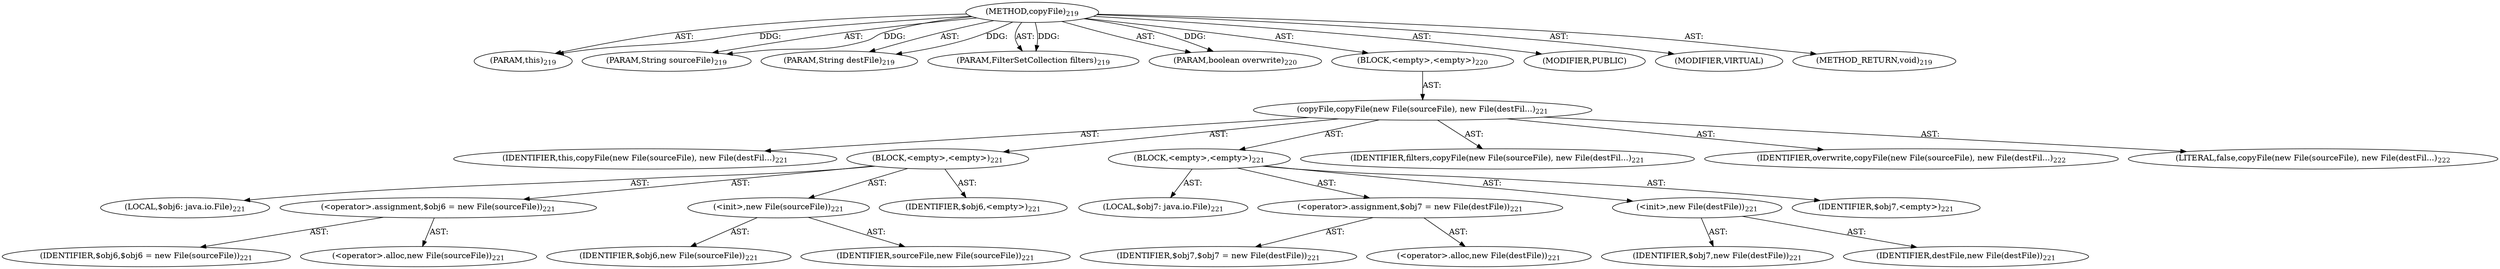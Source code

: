 digraph "copyFile" {  
"111669149701" [label = <(METHOD,copyFile)<SUB>219</SUB>> ]
"115964116995" [label = <(PARAM,this)<SUB>219</SUB>> ]
"115964117023" [label = <(PARAM,String sourceFile)<SUB>219</SUB>> ]
"115964117024" [label = <(PARAM,String destFile)<SUB>219</SUB>> ]
"115964117025" [label = <(PARAM,FilterSetCollection filters)<SUB>219</SUB>> ]
"115964117026" [label = <(PARAM,boolean overwrite)<SUB>220</SUB>> ]
"25769803787" [label = <(BLOCK,&lt;empty&gt;,&lt;empty&gt;)<SUB>220</SUB>> ]
"30064771097" [label = <(copyFile,copyFile(new File(sourceFile), new File(destFil...)<SUB>221</SUB>> ]
"68719476739" [label = <(IDENTIFIER,this,copyFile(new File(sourceFile), new File(destFil...)<SUB>221</SUB>> ]
"25769803788" [label = <(BLOCK,&lt;empty&gt;,&lt;empty&gt;)<SUB>221</SUB>> ]
"94489280518" [label = <(LOCAL,$obj6: java.io.File)<SUB>221</SUB>> ]
"30064771098" [label = <(&lt;operator&gt;.assignment,$obj6 = new File(sourceFile))<SUB>221</SUB>> ]
"68719476792" [label = <(IDENTIFIER,$obj6,$obj6 = new File(sourceFile))<SUB>221</SUB>> ]
"30064771099" [label = <(&lt;operator&gt;.alloc,new File(sourceFile))<SUB>221</SUB>> ]
"30064771100" [label = <(&lt;init&gt;,new File(sourceFile))<SUB>221</SUB>> ]
"68719476793" [label = <(IDENTIFIER,$obj6,new File(sourceFile))<SUB>221</SUB>> ]
"68719476794" [label = <(IDENTIFIER,sourceFile,new File(sourceFile))<SUB>221</SUB>> ]
"68719476795" [label = <(IDENTIFIER,$obj6,&lt;empty&gt;)<SUB>221</SUB>> ]
"25769803789" [label = <(BLOCK,&lt;empty&gt;,&lt;empty&gt;)<SUB>221</SUB>> ]
"94489280519" [label = <(LOCAL,$obj7: java.io.File)<SUB>221</SUB>> ]
"30064771101" [label = <(&lt;operator&gt;.assignment,$obj7 = new File(destFile))<SUB>221</SUB>> ]
"68719476796" [label = <(IDENTIFIER,$obj7,$obj7 = new File(destFile))<SUB>221</SUB>> ]
"30064771102" [label = <(&lt;operator&gt;.alloc,new File(destFile))<SUB>221</SUB>> ]
"30064771103" [label = <(&lt;init&gt;,new File(destFile))<SUB>221</SUB>> ]
"68719476797" [label = <(IDENTIFIER,$obj7,new File(destFile))<SUB>221</SUB>> ]
"68719476798" [label = <(IDENTIFIER,destFile,new File(destFile))<SUB>221</SUB>> ]
"68719476799" [label = <(IDENTIFIER,$obj7,&lt;empty&gt;)<SUB>221</SUB>> ]
"68719476800" [label = <(IDENTIFIER,filters,copyFile(new File(sourceFile), new File(destFil...)<SUB>221</SUB>> ]
"68719476801" [label = <(IDENTIFIER,overwrite,copyFile(new File(sourceFile), new File(destFil...)<SUB>222</SUB>> ]
"90194313222" [label = <(LITERAL,false,copyFile(new File(sourceFile), new File(destFil...)<SUB>222</SUB>> ]
"133143986201" [label = <(MODIFIER,PUBLIC)> ]
"133143986202" [label = <(MODIFIER,VIRTUAL)> ]
"128849018885" [label = <(METHOD_RETURN,void)<SUB>219</SUB>> ]
  "111669149701" -> "115964116995"  [ label = "AST: "] 
  "111669149701" -> "115964117023"  [ label = "AST: "] 
  "111669149701" -> "115964117024"  [ label = "AST: "] 
  "111669149701" -> "115964117025"  [ label = "AST: "] 
  "111669149701" -> "115964117026"  [ label = "AST: "] 
  "111669149701" -> "25769803787"  [ label = "AST: "] 
  "111669149701" -> "133143986201"  [ label = "AST: "] 
  "111669149701" -> "133143986202"  [ label = "AST: "] 
  "111669149701" -> "128849018885"  [ label = "AST: "] 
  "25769803787" -> "30064771097"  [ label = "AST: "] 
  "30064771097" -> "68719476739"  [ label = "AST: "] 
  "30064771097" -> "25769803788"  [ label = "AST: "] 
  "30064771097" -> "25769803789"  [ label = "AST: "] 
  "30064771097" -> "68719476800"  [ label = "AST: "] 
  "30064771097" -> "68719476801"  [ label = "AST: "] 
  "30064771097" -> "90194313222"  [ label = "AST: "] 
  "25769803788" -> "94489280518"  [ label = "AST: "] 
  "25769803788" -> "30064771098"  [ label = "AST: "] 
  "25769803788" -> "30064771100"  [ label = "AST: "] 
  "25769803788" -> "68719476795"  [ label = "AST: "] 
  "30064771098" -> "68719476792"  [ label = "AST: "] 
  "30064771098" -> "30064771099"  [ label = "AST: "] 
  "30064771100" -> "68719476793"  [ label = "AST: "] 
  "30064771100" -> "68719476794"  [ label = "AST: "] 
  "25769803789" -> "94489280519"  [ label = "AST: "] 
  "25769803789" -> "30064771101"  [ label = "AST: "] 
  "25769803789" -> "30064771103"  [ label = "AST: "] 
  "25769803789" -> "68719476799"  [ label = "AST: "] 
  "30064771101" -> "68719476796"  [ label = "AST: "] 
  "30064771101" -> "30064771102"  [ label = "AST: "] 
  "30064771103" -> "68719476797"  [ label = "AST: "] 
  "30064771103" -> "68719476798"  [ label = "AST: "] 
  "111669149701" -> "115964116995"  [ label = "DDG: "] 
  "111669149701" -> "115964117023"  [ label = "DDG: "] 
  "111669149701" -> "115964117024"  [ label = "DDG: "] 
  "111669149701" -> "115964117025"  [ label = "DDG: "] 
  "111669149701" -> "115964117026"  [ label = "DDG: "] 
}

